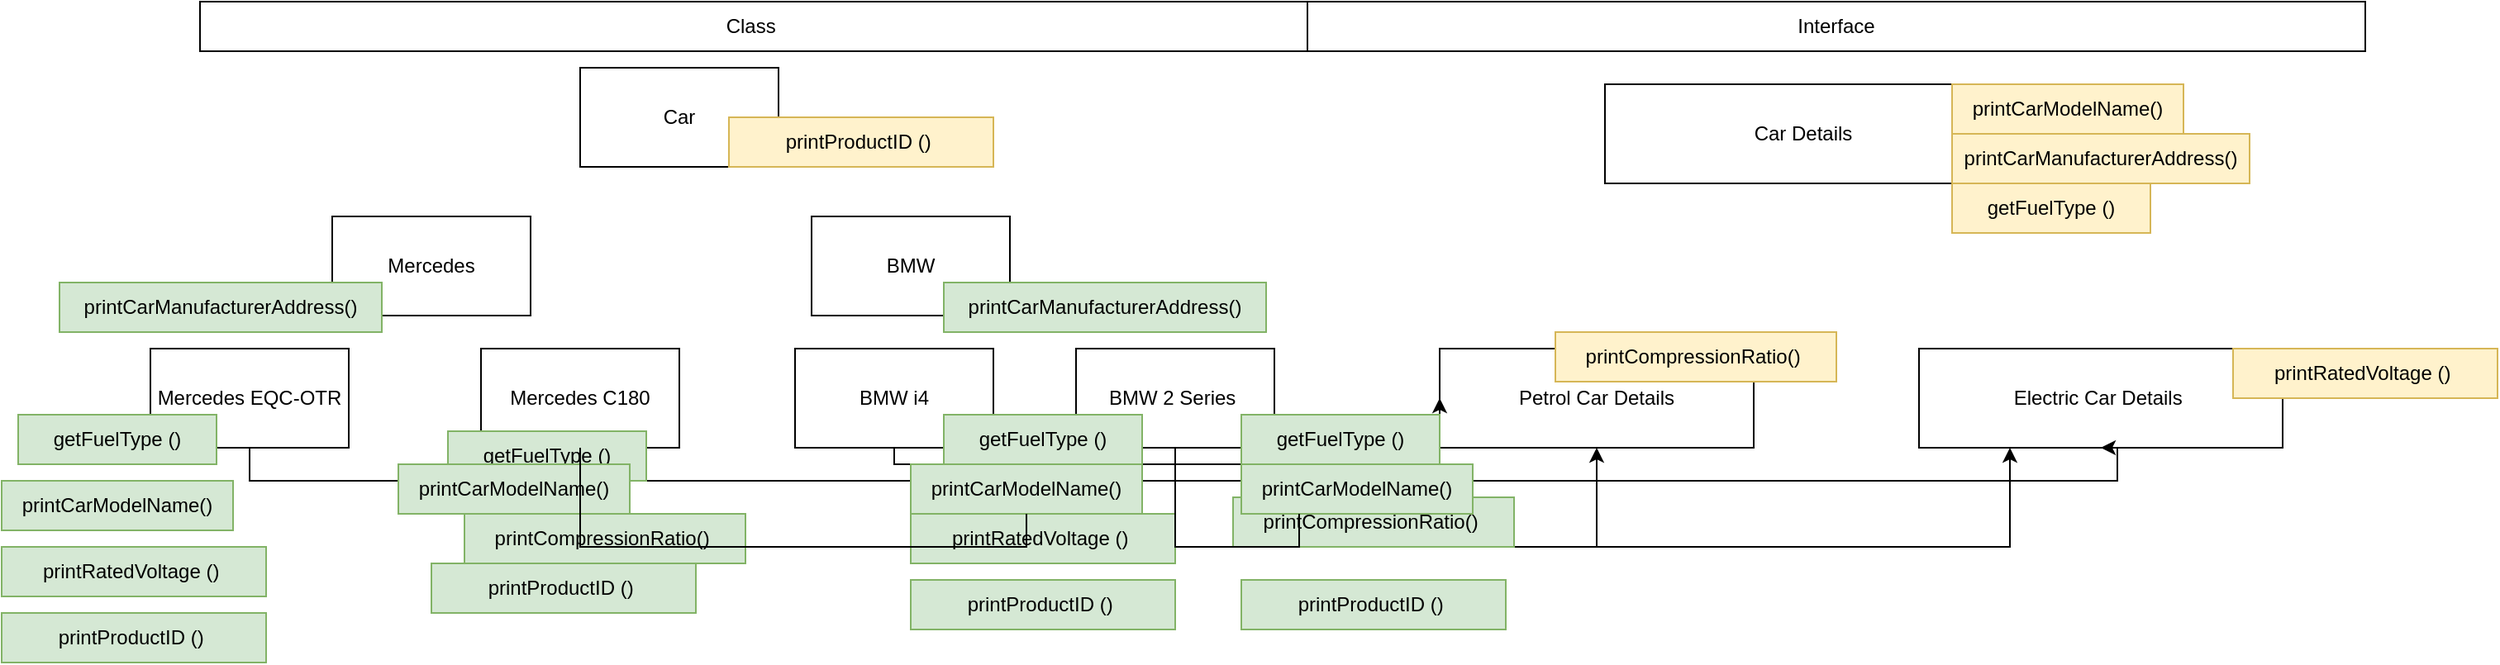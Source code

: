 <mxfile version="20.4.1" type="github"><diagram id="YEWZ3dNv3rmAg74CS8g8" name="Page-1"><mxGraphModel dx="2557" dy="980" grid="1" gridSize="10" guides="1" tooltips="1" connect="1" arrows="1" fold="1" page="1" pageScale="1" pageWidth="827" pageHeight="1169" math="0" shadow="0"><root><mxCell id="0"/><mxCell id="1" parent="0"/><mxCell id="3K7BBXGyZg0M7wFeS6Px-6" value="Petrol Car Details" style="rounded=0;whiteSpace=wrap;html=1;" parent="1" vertex="1"><mxGeometry x="560" y="220" width="190" height="60" as="geometry"/></mxCell><mxCell id="3K7BBXGyZg0M7wFeS6Px-7" value="Electric Car Details&amp;nbsp;" style="rounded=0;whiteSpace=wrap;html=1;" parent="1" vertex="1"><mxGeometry x="850" y="220" width="220" height="60" as="geometry"/></mxCell><mxCell id="3K7BBXGyZg0M7wFeS6Px-8" value="Car Details" style="rounded=0;whiteSpace=wrap;html=1;" parent="1" vertex="1"><mxGeometry x="660" y="60" width="240" height="60" as="geometry"/></mxCell><mxCell id="JJ4-SjAlxc2F_wq8srAn-25" style="edgeStyle=orthogonalEdgeStyle;rounded=0;orthogonalLoop=1;jettySize=auto;html=1;exitX=0.5;exitY=1;exitDx=0;exitDy=0;entryX=0.5;entryY=1;entryDx=0;entryDy=0;" edge="1" parent="1" source="3K7BBXGyZg0M7wFeS6Px-9" target="3K7BBXGyZg0M7wFeS6Px-7"><mxGeometry relative="1" as="geometry"><mxPoint x="970" y="290" as="targetPoint"/><Array as="points"><mxPoint x="-160" y="300"/><mxPoint x="970" y="300"/><mxPoint x="970" y="280"/></Array></mxGeometry></mxCell><mxCell id="3K7BBXGyZg0M7wFeS6Px-9" value="Mercedes EQC-OTR" style="rounded=0;whiteSpace=wrap;html=1;" parent="1" vertex="1"><mxGeometry x="-220" y="220" width="120" height="60" as="geometry"/></mxCell><mxCell id="JJ4-SjAlxc2F_wq8srAn-27" style="edgeStyle=orthogonalEdgeStyle;rounded=0;orthogonalLoop=1;jettySize=auto;html=1;exitX=0.5;exitY=1;exitDx=0;exitDy=0;entryX=0.5;entryY=1;entryDx=0;entryDy=0;startArrow=none;" edge="1" parent="1" source="JJ4-SjAlxc2F_wq8srAn-40" target="3K7BBXGyZg0M7wFeS6Px-6"><mxGeometry relative="1" as="geometry"/></mxCell><mxCell id="3K7BBXGyZg0M7wFeS6Px-10" value="Mercedes C180" style="rounded=0;whiteSpace=wrap;html=1;" parent="1" vertex="1"><mxGeometry x="-20" y="220" width="120" height="60" as="geometry"/></mxCell><mxCell id="JJ4-SjAlxc2F_wq8srAn-26" style="edgeStyle=orthogonalEdgeStyle;rounded=0;orthogonalLoop=1;jettySize=auto;html=1;entryX=0;entryY=0.5;entryDx=0;entryDy=0;" edge="1" parent="1" source="3K7BBXGyZg0M7wFeS6Px-11" target="3K7BBXGyZg0M7wFeS6Px-6"><mxGeometry relative="1" as="geometry"><Array as="points"><mxPoint x="230" y="290"/><mxPoint x="560" y="290"/></Array></mxGeometry></mxCell><mxCell id="3K7BBXGyZg0M7wFeS6Px-11" value="BMW i4" style="rounded=0;whiteSpace=wrap;html=1;" parent="1" vertex="1"><mxGeometry x="170" y="220" width="120" height="60" as="geometry"/></mxCell><mxCell id="JJ4-SjAlxc2F_wq8srAn-28" style="edgeStyle=orthogonalEdgeStyle;rounded=0;orthogonalLoop=1;jettySize=auto;html=1;exitX=0.5;exitY=1;exitDx=0;exitDy=0;entryX=0.25;entryY=1;entryDx=0;entryDy=0;startArrow=none;" edge="1" parent="1" source="JJ4-SjAlxc2F_wq8srAn-42" target="3K7BBXGyZg0M7wFeS6Px-7"><mxGeometry relative="1" as="geometry"/></mxCell><mxCell id="3K7BBXGyZg0M7wFeS6Px-12" value="BMW 2 Series&amp;nbsp;" style="rounded=0;whiteSpace=wrap;html=1;" parent="1" vertex="1"><mxGeometry x="340" y="220" width="120" height="60" as="geometry"/></mxCell><mxCell id="3K7BBXGyZg0M7wFeS6Px-14" value="Mercedes" style="rounded=0;whiteSpace=wrap;html=1;" parent="1" vertex="1"><mxGeometry x="-110" y="140" width="120" height="60" as="geometry"/></mxCell><mxCell id="3K7BBXGyZg0M7wFeS6Px-15" value="BMW" style="rounded=0;whiteSpace=wrap;html=1;" parent="1" vertex="1"><mxGeometry x="180" y="140" width="120" height="60" as="geometry"/></mxCell><mxCell id="3K7BBXGyZg0M7wFeS6Px-16" value="Car" style="rounded=0;whiteSpace=wrap;html=1;" parent="1" vertex="1"><mxGeometry x="40" y="50" width="120" height="60" as="geometry"/></mxCell><mxCell id="3K7BBXGyZg0M7wFeS6Px-20" value="Class&amp;nbsp;" style="rounded=0;whiteSpace=wrap;html=1;" parent="1" vertex="1"><mxGeometry x="-190" y="10" width="670" height="30" as="geometry"/></mxCell><mxCell id="3K7BBXGyZg0M7wFeS6Px-21" value="Interface" style="rounded=0;whiteSpace=wrap;html=1;" parent="1" vertex="1"><mxGeometry x="480" y="10" width="640" height="30" as="geometry"/></mxCell><mxCell id="3K7BBXGyZg0M7wFeS6Px-5" value="getFuelType ()" style="rounded=0;whiteSpace=wrap;html=1;fillColor=#fff2cc;strokeColor=#d6b656;" parent="1" vertex="1"><mxGeometry x="870" y="120" width="120" height="30" as="geometry"/></mxCell><mxCell id="3K7BBXGyZg0M7wFeS6Px-3" value="printCompressionRatio()&amp;nbsp;" style="rounded=0;whiteSpace=wrap;html=1;fillColor=#fff2cc;strokeColor=#d6b656;" parent="1" vertex="1"><mxGeometry x="630" y="210" width="170" height="30" as="geometry"/></mxCell><mxCell id="3K7BBXGyZg0M7wFeS6Px-4" value="printRatedVoltage ()&amp;nbsp;" style="rounded=0;whiteSpace=wrap;html=1;fillColor=#fff2cc;strokeColor=#d6b656;" parent="1" vertex="1"><mxGeometry x="1040" y="220" width="160" height="30" as="geometry"/></mxCell><mxCell id="3K7BBXGyZg0M7wFeS6Px-23" value="printCarModelName()" style="rounded=0;whiteSpace=wrap;html=1;fillColor=#fff2cc;strokeColor=#d6b656;" parent="1" vertex="1"><mxGeometry x="870" y="60" width="140" height="30" as="geometry"/></mxCell><mxCell id="3K7BBXGyZg0M7wFeS6Px-39" value="printCarManufacturerAddress()" style="rounded=0;whiteSpace=wrap;html=1;fillColor=#d5e8d4;strokeColor=#82b366;" parent="1" vertex="1"><mxGeometry x="260" y="180" width="195" height="30" as="geometry"/></mxCell><mxCell id="3K7BBXGyZg0M7wFeS6Px-40" value="printCarManufacturerAddress()" style="rounded=0;whiteSpace=wrap;html=1;fillColor=#fff2cc;strokeColor=#d6b656;" parent="1" vertex="1"><mxGeometry x="870" y="90" width="180" height="30" as="geometry"/></mxCell><mxCell id="3K7BBXGyZg0M7wFeS6Px-41" value="printProductID ()&amp;nbsp;" style="rounded=0;whiteSpace=wrap;html=1;fillColor=#fff2cc;strokeColor=#d6b656;" parent="1" vertex="1"><mxGeometry x="130" y="80" width="160" height="30" as="geometry"/></mxCell><mxCell id="3K7BBXGyZg0M7wFeS6Px-42" value="printProductID ()&amp;nbsp;" style="rounded=0;whiteSpace=wrap;html=1;fillColor=#d5e8d4;strokeColor=#82b366;" parent="1" vertex="1"><mxGeometry x="-310" y="380" width="160" height="30" as="geometry"/></mxCell><mxCell id="3K7BBXGyZg0M7wFeS6Px-43" value="printCompressionRatio()&amp;nbsp;" style="rounded=0;whiteSpace=wrap;html=1;fillColor=#d5e8d4;strokeColor=#82b366;" parent="1" vertex="1"><mxGeometry x="-30" y="320" width="170" height="30" as="geometry"/></mxCell><mxCell id="3K7BBXGyZg0M7wFeS6Px-44" value="getFuelType ()" style="rounded=0;whiteSpace=wrap;html=1;fillColor=#d5e8d4;strokeColor=#82b366;" parent="1" vertex="1"><mxGeometry x="-300" y="260" width="120" height="30" as="geometry"/></mxCell><mxCell id="3K7BBXGyZg0M7wFeS6Px-45" value="printCarModelName()" style="rounded=0;whiteSpace=wrap;html=1;fillColor=#d5e8d4;strokeColor=#82b366;" parent="1" vertex="1"><mxGeometry x="-310" y="300" width="140" height="30" as="geometry"/></mxCell><mxCell id="3K7BBXGyZg0M7wFeS6Px-46" value="printRatedVoltage ()&amp;nbsp;" style="rounded=0;whiteSpace=wrap;html=1;fillColor=#d5e8d4;strokeColor=#82b366;" parent="1" vertex="1"><mxGeometry x="-310" y="340" width="160" height="30" as="geometry"/></mxCell><mxCell id="JJ4-SjAlxc2F_wq8srAn-30" value="printCarManufacturerAddress()" style="rounded=0;whiteSpace=wrap;html=1;fillColor=#d5e8d4;strokeColor=#82b366;" vertex="1" parent="1"><mxGeometry x="-275" y="180" width="195" height="30" as="geometry"/></mxCell><mxCell id="JJ4-SjAlxc2F_wq8srAn-31" value="getFuelType ()" style="rounded=0;whiteSpace=wrap;html=1;fillColor=#d5e8d4;strokeColor=#82b366;" vertex="1" parent="1"><mxGeometry x="-40" y="270" width="120" height="30" as="geometry"/></mxCell><mxCell id="JJ4-SjAlxc2F_wq8srAn-32" value="getFuelType ()" style="rounded=0;whiteSpace=wrap;html=1;fillColor=#d5e8d4;strokeColor=#82b366;" vertex="1" parent="1"><mxGeometry x="260" y="260" width="120" height="30" as="geometry"/></mxCell><mxCell id="JJ4-SjAlxc2F_wq8srAn-33" value="getFuelType ()" style="rounded=0;whiteSpace=wrap;html=1;fillColor=#d5e8d4;strokeColor=#82b366;" vertex="1" parent="1"><mxGeometry x="440" y="260" width="120" height="30" as="geometry"/></mxCell><mxCell id="JJ4-SjAlxc2F_wq8srAn-34" value="printProductID ()&amp;nbsp;" style="rounded=0;whiteSpace=wrap;html=1;fillColor=#d5e8d4;strokeColor=#82b366;" vertex="1" parent="1"><mxGeometry x="-50" y="350" width="160" height="30" as="geometry"/></mxCell><mxCell id="JJ4-SjAlxc2F_wq8srAn-35" value="printProductID ()&amp;nbsp;" style="rounded=0;whiteSpace=wrap;html=1;fillColor=#d5e8d4;strokeColor=#82b366;" vertex="1" parent="1"><mxGeometry x="240" y="360" width="160" height="30" as="geometry"/></mxCell><mxCell id="JJ4-SjAlxc2F_wq8srAn-36" value="printProductID ()&amp;nbsp;" style="rounded=0;whiteSpace=wrap;html=1;fillColor=#d5e8d4;strokeColor=#82b366;" vertex="1" parent="1"><mxGeometry x="440" y="360" width="160" height="30" as="geometry"/></mxCell><mxCell id="JJ4-SjAlxc2F_wq8srAn-37" value="printCompressionRatio()&amp;nbsp;" style="rounded=0;whiteSpace=wrap;html=1;fillColor=#d5e8d4;strokeColor=#82b366;" vertex="1" parent="1"><mxGeometry x="435" y="310" width="170" height="30" as="geometry"/></mxCell><mxCell id="JJ4-SjAlxc2F_wq8srAn-38" value="printRatedVoltage ()&amp;nbsp;" style="rounded=0;whiteSpace=wrap;html=1;fillColor=#d5e8d4;strokeColor=#82b366;" vertex="1" parent="1"><mxGeometry x="240" y="320" width="160" height="30" as="geometry"/></mxCell><mxCell id="JJ4-SjAlxc2F_wq8srAn-39" value="printCarModelName()" style="rounded=0;whiteSpace=wrap;html=1;fillColor=#d5e8d4;strokeColor=#82b366;" vertex="1" parent="1"><mxGeometry x="-70" y="290" width="140" height="30" as="geometry"/></mxCell><mxCell id="JJ4-SjAlxc2F_wq8srAn-40" value="printCarModelName()" style="rounded=0;whiteSpace=wrap;html=1;fillColor=#d5e8d4;strokeColor=#82b366;" vertex="1" parent="1"><mxGeometry x="240" y="290" width="140" height="30" as="geometry"/></mxCell><mxCell id="JJ4-SjAlxc2F_wq8srAn-41" value="" style="edgeStyle=orthogonalEdgeStyle;rounded=0;orthogonalLoop=1;jettySize=auto;html=1;exitX=0.5;exitY=1;exitDx=0;exitDy=0;entryX=0.5;entryY=1;entryDx=0;entryDy=0;endArrow=none;" edge="1" parent="1" source="3K7BBXGyZg0M7wFeS6Px-10" target="JJ4-SjAlxc2F_wq8srAn-40"><mxGeometry relative="1" as="geometry"><mxPoint x="40" y="280" as="sourcePoint"/><mxPoint x="655" y="280" as="targetPoint"/></mxGeometry></mxCell><mxCell id="JJ4-SjAlxc2F_wq8srAn-42" value="printCarModelName()" style="rounded=0;whiteSpace=wrap;html=1;fillColor=#d5e8d4;strokeColor=#82b366;" vertex="1" parent="1"><mxGeometry x="440" y="290" width="140" height="30" as="geometry"/></mxCell><mxCell id="JJ4-SjAlxc2F_wq8srAn-43" value="" style="edgeStyle=orthogonalEdgeStyle;rounded=0;orthogonalLoop=1;jettySize=auto;html=1;exitX=0.5;exitY=1;exitDx=0;exitDy=0;entryX=0.25;entryY=1;entryDx=0;entryDy=0;endArrow=none;" edge="1" parent="1" source="3K7BBXGyZg0M7wFeS6Px-12" target="JJ4-SjAlxc2F_wq8srAn-42"><mxGeometry relative="1" as="geometry"><mxPoint x="400" y="280" as="sourcePoint"/><mxPoint x="905" y="280" as="targetPoint"/></mxGeometry></mxCell></root></mxGraphModel></diagram></mxfile>